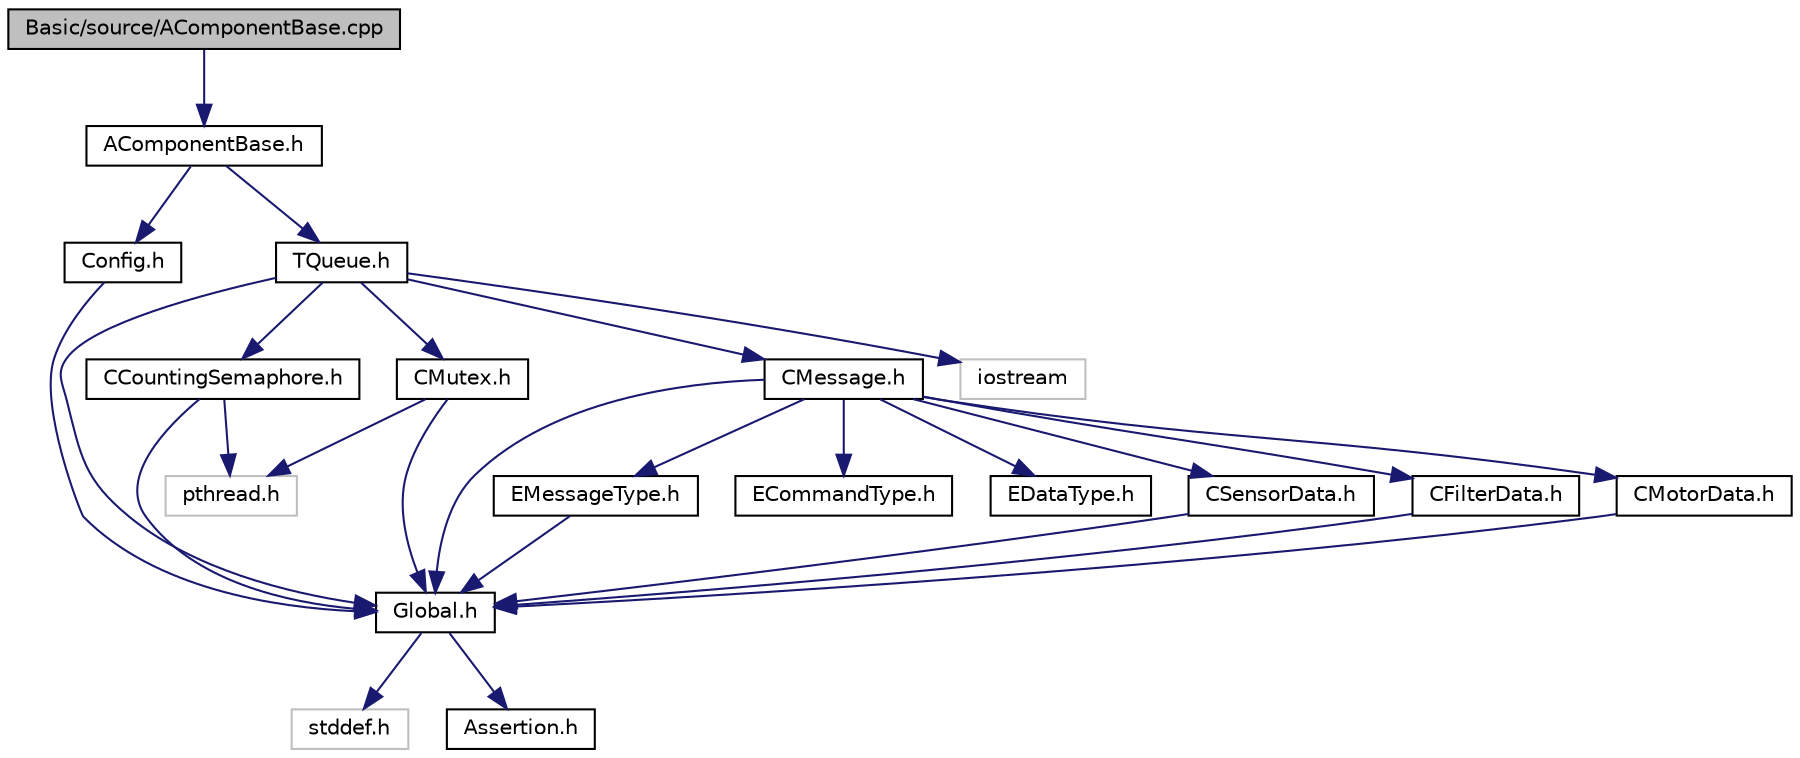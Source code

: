 digraph "Basic/source/AComponentBase.cpp"
{
  edge [fontname="Helvetica",fontsize="10",labelfontname="Helvetica",labelfontsize="10"];
  node [fontname="Helvetica",fontsize="10",shape=record];
  Node1 [label="Basic/source/AComponentBase.cpp",height=0.2,width=0.4,color="black", fillcolor="grey75", style="filled" fontcolor="black"];
  Node1 -> Node2 [color="midnightblue",fontsize="10",style="solid",fontname="Helvetica"];
  Node2 [label="AComponentBase.h",height=0.2,width=0.4,color="black", fillcolor="white", style="filled",URL="$AComponentBase_8h.html"];
  Node2 -> Node3 [color="midnightblue",fontsize="10",style="solid",fontname="Helvetica"];
  Node3 [label="Config.h",height=0.2,width=0.4,color="black", fillcolor="white", style="filled",URL="$Config_8h.html"];
  Node3 -> Node4 [color="midnightblue",fontsize="10",style="solid",fontname="Helvetica"];
  Node4 [label="Global.h",height=0.2,width=0.4,color="black", fillcolor="white", style="filled",URL="$Global_8h.html"];
  Node4 -> Node5 [color="midnightblue",fontsize="10",style="solid",fontname="Helvetica"];
  Node5 [label="stddef.h",height=0.2,width=0.4,color="grey75", fillcolor="white", style="filled"];
  Node4 -> Node6 [color="midnightblue",fontsize="10",style="solid",fontname="Helvetica"];
  Node6 [label="Assertion.h",height=0.2,width=0.4,color="black", fillcolor="white", style="filled",URL="$Assertion_8h.html"];
  Node2 -> Node7 [color="midnightblue",fontsize="10",style="solid",fontname="Helvetica"];
  Node7 [label="TQueue.h",height=0.2,width=0.4,color="black", fillcolor="white", style="filled",URL="$TQueue_8h.html"];
  Node7 -> Node4 [color="midnightblue",fontsize="10",style="solid",fontname="Helvetica"];
  Node7 -> Node8 [color="midnightblue",fontsize="10",style="solid",fontname="Helvetica"];
  Node8 [label="CCountingSemaphore.h",height=0.2,width=0.4,color="black", fillcolor="white", style="filled",URL="$CCountingSemaphore_8h.html"];
  Node8 -> Node4 [color="midnightblue",fontsize="10",style="solid",fontname="Helvetica"];
  Node8 -> Node9 [color="midnightblue",fontsize="10",style="solid",fontname="Helvetica"];
  Node9 [label="pthread.h",height=0.2,width=0.4,color="grey75", fillcolor="white", style="filled"];
  Node7 -> Node10 [color="midnightblue",fontsize="10",style="solid",fontname="Helvetica"];
  Node10 [label="CMutex.h",height=0.2,width=0.4,color="black", fillcolor="white", style="filled",URL="$CMutex_8h.html"];
  Node10 -> Node4 [color="midnightblue",fontsize="10",style="solid",fontname="Helvetica"];
  Node10 -> Node9 [color="midnightblue",fontsize="10",style="solid",fontname="Helvetica"];
  Node7 -> Node11 [color="midnightblue",fontsize="10",style="solid",fontname="Helvetica"];
  Node11 [label="CMessage.h",height=0.2,width=0.4,color="black", fillcolor="white", style="filled",URL="$CMessage_8h.html"];
  Node11 -> Node4 [color="midnightblue",fontsize="10",style="solid",fontname="Helvetica"];
  Node11 -> Node12 [color="midnightblue",fontsize="10",style="solid",fontname="Helvetica"];
  Node12 [label="EMessageType.h",height=0.2,width=0.4,color="black", fillcolor="white", style="filled",URL="$EMessageType_8h.html"];
  Node12 -> Node4 [color="midnightblue",fontsize="10",style="solid",fontname="Helvetica"];
  Node11 -> Node13 [color="midnightblue",fontsize="10",style="solid",fontname="Helvetica"];
  Node13 [label="ECommandType.h",height=0.2,width=0.4,color="black", fillcolor="white", style="filled",URL="$ECommandType_8h.html"];
  Node11 -> Node14 [color="midnightblue",fontsize="10",style="solid",fontname="Helvetica"];
  Node14 [label="EDataType.h",height=0.2,width=0.4,color="black", fillcolor="white", style="filled",URL="$EDataType_8h.html"];
  Node11 -> Node15 [color="midnightblue",fontsize="10",style="solid",fontname="Helvetica"];
  Node15 [label="CSensorData.h",height=0.2,width=0.4,color="black", fillcolor="white", style="filled",URL="$CSensorData_8h.html"];
  Node15 -> Node4 [color="midnightblue",fontsize="10",style="solid",fontname="Helvetica"];
  Node11 -> Node16 [color="midnightblue",fontsize="10",style="solid",fontname="Helvetica"];
  Node16 [label="CFilterData.h",height=0.2,width=0.4,color="black", fillcolor="white", style="filled",URL="$CFilterData_8h.html"];
  Node16 -> Node4 [color="midnightblue",fontsize="10",style="solid",fontname="Helvetica"];
  Node11 -> Node17 [color="midnightblue",fontsize="10",style="solid",fontname="Helvetica"];
  Node17 [label="CMotorData.h",height=0.2,width=0.4,color="black", fillcolor="white", style="filled",URL="$CMotorData_8h.html"];
  Node17 -> Node4 [color="midnightblue",fontsize="10",style="solid",fontname="Helvetica"];
  Node7 -> Node18 [color="midnightblue",fontsize="10",style="solid",fontname="Helvetica"];
  Node18 [label="iostream",height=0.2,width=0.4,color="grey75", fillcolor="white", style="filled"];
}
